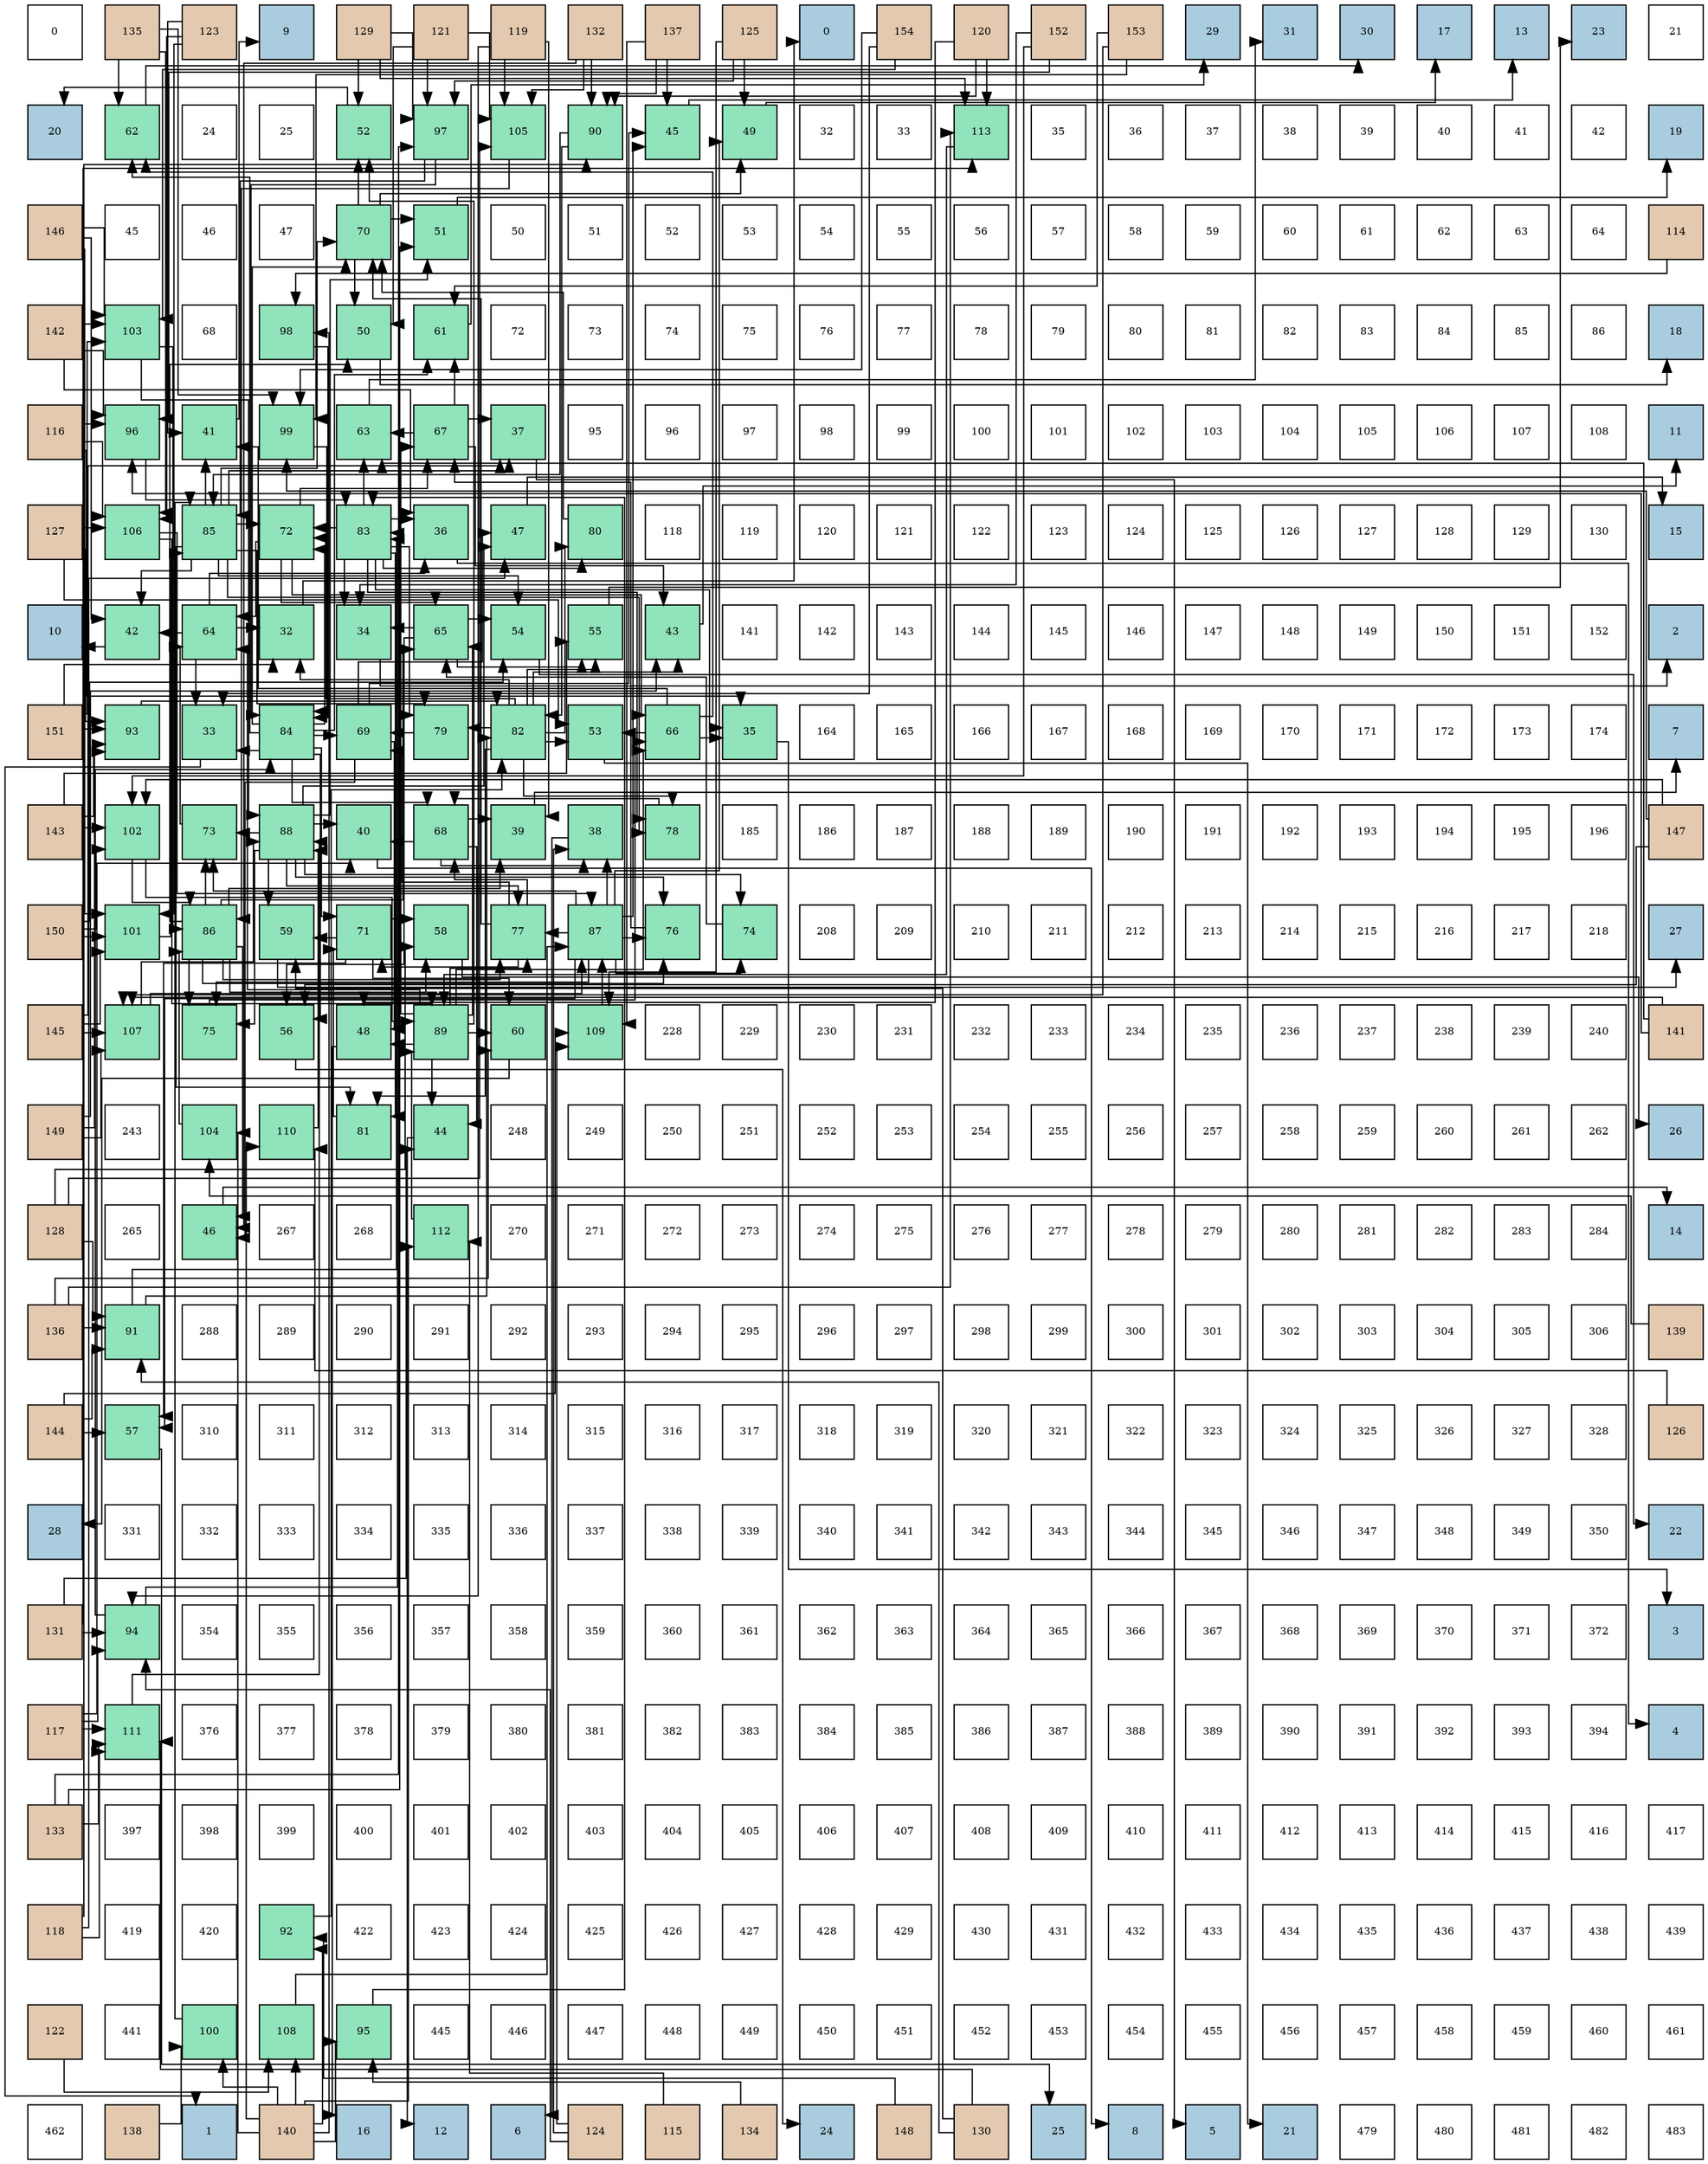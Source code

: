 digraph layout{
 rankdir=TB;
 splines=ortho;
 node [style=filled shape=square fixedsize=true width=0.6];
0[label="0", fontsize=8, fillcolor="#ffffff"];
1[label="135", fontsize=8, fillcolor="#e3c9af"];
2[label="123", fontsize=8, fillcolor="#e3c9af"];
3[label="9", fontsize=8, fillcolor="#a9ccde"];
4[label="129", fontsize=8, fillcolor="#e3c9af"];
5[label="121", fontsize=8, fillcolor="#e3c9af"];
6[label="119", fontsize=8, fillcolor="#e3c9af"];
7[label="132", fontsize=8, fillcolor="#e3c9af"];
8[label="137", fontsize=8, fillcolor="#e3c9af"];
9[label="125", fontsize=8, fillcolor="#e3c9af"];
10[label="0", fontsize=8, fillcolor="#a9ccde"];
11[label="154", fontsize=8, fillcolor="#e3c9af"];
12[label="120", fontsize=8, fillcolor="#e3c9af"];
13[label="152", fontsize=8, fillcolor="#e3c9af"];
14[label="153", fontsize=8, fillcolor="#e3c9af"];
15[label="29", fontsize=8, fillcolor="#a9ccde"];
16[label="31", fontsize=8, fillcolor="#a9ccde"];
17[label="30", fontsize=8, fillcolor="#a9ccde"];
18[label="17", fontsize=8, fillcolor="#a9ccde"];
19[label="13", fontsize=8, fillcolor="#a9ccde"];
20[label="23", fontsize=8, fillcolor="#a9ccde"];
21[label="21", fontsize=8, fillcolor="#ffffff"];
22[label="20", fontsize=8, fillcolor="#a9ccde"];
23[label="62", fontsize=8, fillcolor="#91e3bb"];
24[label="24", fontsize=8, fillcolor="#ffffff"];
25[label="25", fontsize=8, fillcolor="#ffffff"];
26[label="52", fontsize=8, fillcolor="#91e3bb"];
27[label="97", fontsize=8, fillcolor="#91e3bb"];
28[label="105", fontsize=8, fillcolor="#91e3bb"];
29[label="90", fontsize=8, fillcolor="#91e3bb"];
30[label="45", fontsize=8, fillcolor="#91e3bb"];
31[label="49", fontsize=8, fillcolor="#91e3bb"];
32[label="32", fontsize=8, fillcolor="#ffffff"];
33[label="33", fontsize=8, fillcolor="#ffffff"];
34[label="113", fontsize=8, fillcolor="#91e3bb"];
35[label="35", fontsize=8, fillcolor="#ffffff"];
36[label="36", fontsize=8, fillcolor="#ffffff"];
37[label="37", fontsize=8, fillcolor="#ffffff"];
38[label="38", fontsize=8, fillcolor="#ffffff"];
39[label="39", fontsize=8, fillcolor="#ffffff"];
40[label="40", fontsize=8, fillcolor="#ffffff"];
41[label="41", fontsize=8, fillcolor="#ffffff"];
42[label="42", fontsize=8, fillcolor="#ffffff"];
43[label="19", fontsize=8, fillcolor="#a9ccde"];
44[label="146", fontsize=8, fillcolor="#e3c9af"];
45[label="45", fontsize=8, fillcolor="#ffffff"];
46[label="46", fontsize=8, fillcolor="#ffffff"];
47[label="47", fontsize=8, fillcolor="#ffffff"];
48[label="70", fontsize=8, fillcolor="#91e3bb"];
49[label="51", fontsize=8, fillcolor="#91e3bb"];
50[label="50", fontsize=8, fillcolor="#ffffff"];
51[label="51", fontsize=8, fillcolor="#ffffff"];
52[label="52", fontsize=8, fillcolor="#ffffff"];
53[label="53", fontsize=8, fillcolor="#ffffff"];
54[label="54", fontsize=8, fillcolor="#ffffff"];
55[label="55", fontsize=8, fillcolor="#ffffff"];
56[label="56", fontsize=8, fillcolor="#ffffff"];
57[label="57", fontsize=8, fillcolor="#ffffff"];
58[label="58", fontsize=8, fillcolor="#ffffff"];
59[label="59", fontsize=8, fillcolor="#ffffff"];
60[label="60", fontsize=8, fillcolor="#ffffff"];
61[label="61", fontsize=8, fillcolor="#ffffff"];
62[label="62", fontsize=8, fillcolor="#ffffff"];
63[label="63", fontsize=8, fillcolor="#ffffff"];
64[label="64", fontsize=8, fillcolor="#ffffff"];
65[label="114", fontsize=8, fillcolor="#e3c9af"];
66[label="142", fontsize=8, fillcolor="#e3c9af"];
67[label="103", fontsize=8, fillcolor="#91e3bb"];
68[label="68", fontsize=8, fillcolor="#ffffff"];
69[label="98", fontsize=8, fillcolor="#91e3bb"];
70[label="50", fontsize=8, fillcolor="#91e3bb"];
71[label="61", fontsize=8, fillcolor="#91e3bb"];
72[label="72", fontsize=8, fillcolor="#ffffff"];
73[label="73", fontsize=8, fillcolor="#ffffff"];
74[label="74", fontsize=8, fillcolor="#ffffff"];
75[label="75", fontsize=8, fillcolor="#ffffff"];
76[label="76", fontsize=8, fillcolor="#ffffff"];
77[label="77", fontsize=8, fillcolor="#ffffff"];
78[label="78", fontsize=8, fillcolor="#ffffff"];
79[label="79", fontsize=8, fillcolor="#ffffff"];
80[label="80", fontsize=8, fillcolor="#ffffff"];
81[label="81", fontsize=8, fillcolor="#ffffff"];
82[label="82", fontsize=8, fillcolor="#ffffff"];
83[label="83", fontsize=8, fillcolor="#ffffff"];
84[label="84", fontsize=8, fillcolor="#ffffff"];
85[label="85", fontsize=8, fillcolor="#ffffff"];
86[label="86", fontsize=8, fillcolor="#ffffff"];
87[label="18", fontsize=8, fillcolor="#a9ccde"];
88[label="116", fontsize=8, fillcolor="#e3c9af"];
89[label="96", fontsize=8, fillcolor="#91e3bb"];
90[label="41", fontsize=8, fillcolor="#91e3bb"];
91[label="99", fontsize=8, fillcolor="#91e3bb"];
92[label="63", fontsize=8, fillcolor="#91e3bb"];
93[label="67", fontsize=8, fillcolor="#91e3bb"];
94[label="37", fontsize=8, fillcolor="#91e3bb"];
95[label="95", fontsize=8, fillcolor="#ffffff"];
96[label="96", fontsize=8, fillcolor="#ffffff"];
97[label="97", fontsize=8, fillcolor="#ffffff"];
98[label="98", fontsize=8, fillcolor="#ffffff"];
99[label="99", fontsize=8, fillcolor="#ffffff"];
100[label="100", fontsize=8, fillcolor="#ffffff"];
101[label="101", fontsize=8, fillcolor="#ffffff"];
102[label="102", fontsize=8, fillcolor="#ffffff"];
103[label="103", fontsize=8, fillcolor="#ffffff"];
104[label="104", fontsize=8, fillcolor="#ffffff"];
105[label="105", fontsize=8, fillcolor="#ffffff"];
106[label="106", fontsize=8, fillcolor="#ffffff"];
107[label="107", fontsize=8, fillcolor="#ffffff"];
108[label="108", fontsize=8, fillcolor="#ffffff"];
109[label="11", fontsize=8, fillcolor="#a9ccde"];
110[label="127", fontsize=8, fillcolor="#e3c9af"];
111[label="106", fontsize=8, fillcolor="#91e3bb"];
112[label="85", fontsize=8, fillcolor="#91e3bb"];
113[label="72", fontsize=8, fillcolor="#91e3bb"];
114[label="83", fontsize=8, fillcolor="#91e3bb"];
115[label="36", fontsize=8, fillcolor="#91e3bb"];
116[label="47", fontsize=8, fillcolor="#91e3bb"];
117[label="80", fontsize=8, fillcolor="#91e3bb"];
118[label="118", fontsize=8, fillcolor="#ffffff"];
119[label="119", fontsize=8, fillcolor="#ffffff"];
120[label="120", fontsize=8, fillcolor="#ffffff"];
121[label="121", fontsize=8, fillcolor="#ffffff"];
122[label="122", fontsize=8, fillcolor="#ffffff"];
123[label="123", fontsize=8, fillcolor="#ffffff"];
124[label="124", fontsize=8, fillcolor="#ffffff"];
125[label="125", fontsize=8, fillcolor="#ffffff"];
126[label="126", fontsize=8, fillcolor="#ffffff"];
127[label="127", fontsize=8, fillcolor="#ffffff"];
128[label="128", fontsize=8, fillcolor="#ffffff"];
129[label="129", fontsize=8, fillcolor="#ffffff"];
130[label="130", fontsize=8, fillcolor="#ffffff"];
131[label="15", fontsize=8, fillcolor="#a9ccde"];
132[label="10", fontsize=8, fillcolor="#a9ccde"];
133[label="42", fontsize=8, fillcolor="#91e3bb"];
134[label="64", fontsize=8, fillcolor="#91e3bb"];
135[label="32", fontsize=8, fillcolor="#91e3bb"];
136[label="34", fontsize=8, fillcolor="#91e3bb"];
137[label="65", fontsize=8, fillcolor="#91e3bb"];
138[label="54", fontsize=8, fillcolor="#91e3bb"];
139[label="55", fontsize=8, fillcolor="#91e3bb"];
140[label="43", fontsize=8, fillcolor="#91e3bb"];
141[label="141", fontsize=8, fillcolor="#ffffff"];
142[label="142", fontsize=8, fillcolor="#ffffff"];
143[label="143", fontsize=8, fillcolor="#ffffff"];
144[label="144", fontsize=8, fillcolor="#ffffff"];
145[label="145", fontsize=8, fillcolor="#ffffff"];
146[label="146", fontsize=8, fillcolor="#ffffff"];
147[label="147", fontsize=8, fillcolor="#ffffff"];
148[label="148", fontsize=8, fillcolor="#ffffff"];
149[label="149", fontsize=8, fillcolor="#ffffff"];
150[label="150", fontsize=8, fillcolor="#ffffff"];
151[label="151", fontsize=8, fillcolor="#ffffff"];
152[label="152", fontsize=8, fillcolor="#ffffff"];
153[label="2", fontsize=8, fillcolor="#a9ccde"];
154[label="151", fontsize=8, fillcolor="#e3c9af"];
155[label="93", fontsize=8, fillcolor="#91e3bb"];
156[label="33", fontsize=8, fillcolor="#91e3bb"];
157[label="84", fontsize=8, fillcolor="#91e3bb"];
158[label="69", fontsize=8, fillcolor="#91e3bb"];
159[label="79", fontsize=8, fillcolor="#91e3bb"];
160[label="82", fontsize=8, fillcolor="#91e3bb"];
161[label="53", fontsize=8, fillcolor="#91e3bb"];
162[label="66", fontsize=8, fillcolor="#91e3bb"];
163[label="35", fontsize=8, fillcolor="#91e3bb"];
164[label="164", fontsize=8, fillcolor="#ffffff"];
165[label="165", fontsize=8, fillcolor="#ffffff"];
166[label="166", fontsize=8, fillcolor="#ffffff"];
167[label="167", fontsize=8, fillcolor="#ffffff"];
168[label="168", fontsize=8, fillcolor="#ffffff"];
169[label="169", fontsize=8, fillcolor="#ffffff"];
170[label="170", fontsize=8, fillcolor="#ffffff"];
171[label="171", fontsize=8, fillcolor="#ffffff"];
172[label="172", fontsize=8, fillcolor="#ffffff"];
173[label="173", fontsize=8, fillcolor="#ffffff"];
174[label="174", fontsize=8, fillcolor="#ffffff"];
175[label="7", fontsize=8, fillcolor="#a9ccde"];
176[label="143", fontsize=8, fillcolor="#e3c9af"];
177[label="102", fontsize=8, fillcolor="#91e3bb"];
178[label="73", fontsize=8, fillcolor="#91e3bb"];
179[label="88", fontsize=8, fillcolor="#91e3bb"];
180[label="40", fontsize=8, fillcolor="#91e3bb"];
181[label="68", fontsize=8, fillcolor="#91e3bb"];
182[label="39", fontsize=8, fillcolor="#91e3bb"];
183[label="38", fontsize=8, fillcolor="#91e3bb"];
184[label="78", fontsize=8, fillcolor="#91e3bb"];
185[label="185", fontsize=8, fillcolor="#ffffff"];
186[label="186", fontsize=8, fillcolor="#ffffff"];
187[label="187", fontsize=8, fillcolor="#ffffff"];
188[label="188", fontsize=8, fillcolor="#ffffff"];
189[label="189", fontsize=8, fillcolor="#ffffff"];
190[label="190", fontsize=8, fillcolor="#ffffff"];
191[label="191", fontsize=8, fillcolor="#ffffff"];
192[label="192", fontsize=8, fillcolor="#ffffff"];
193[label="193", fontsize=8, fillcolor="#ffffff"];
194[label="194", fontsize=8, fillcolor="#ffffff"];
195[label="195", fontsize=8, fillcolor="#ffffff"];
196[label="196", fontsize=8, fillcolor="#ffffff"];
197[label="147", fontsize=8, fillcolor="#e3c9af"];
198[label="150", fontsize=8, fillcolor="#e3c9af"];
199[label="101", fontsize=8, fillcolor="#91e3bb"];
200[label="86", fontsize=8, fillcolor="#91e3bb"];
201[label="59", fontsize=8, fillcolor="#91e3bb"];
202[label="71", fontsize=8, fillcolor="#91e3bb"];
203[label="58", fontsize=8, fillcolor="#91e3bb"];
204[label="77", fontsize=8, fillcolor="#91e3bb"];
205[label="87", fontsize=8, fillcolor="#91e3bb"];
206[label="76", fontsize=8, fillcolor="#91e3bb"];
207[label="74", fontsize=8, fillcolor="#91e3bb"];
208[label="208", fontsize=8, fillcolor="#ffffff"];
209[label="209", fontsize=8, fillcolor="#ffffff"];
210[label="210", fontsize=8, fillcolor="#ffffff"];
211[label="211", fontsize=8, fillcolor="#ffffff"];
212[label="212", fontsize=8, fillcolor="#ffffff"];
213[label="213", fontsize=8, fillcolor="#ffffff"];
214[label="214", fontsize=8, fillcolor="#ffffff"];
215[label="215", fontsize=8, fillcolor="#ffffff"];
216[label="216", fontsize=8, fillcolor="#ffffff"];
217[label="217", fontsize=8, fillcolor="#ffffff"];
218[label="218", fontsize=8, fillcolor="#ffffff"];
219[label="27", fontsize=8, fillcolor="#a9ccde"];
220[label="145", fontsize=8, fillcolor="#e3c9af"];
221[label="107", fontsize=8, fillcolor="#91e3bb"];
222[label="75", fontsize=8, fillcolor="#91e3bb"];
223[label="56", fontsize=8, fillcolor="#91e3bb"];
224[label="48", fontsize=8, fillcolor="#91e3bb"];
225[label="89", fontsize=8, fillcolor="#91e3bb"];
226[label="60", fontsize=8, fillcolor="#91e3bb"];
227[label="109", fontsize=8, fillcolor="#91e3bb"];
228[label="228", fontsize=8, fillcolor="#ffffff"];
229[label="229", fontsize=8, fillcolor="#ffffff"];
230[label="230", fontsize=8, fillcolor="#ffffff"];
231[label="231", fontsize=8, fillcolor="#ffffff"];
232[label="232", fontsize=8, fillcolor="#ffffff"];
233[label="233", fontsize=8, fillcolor="#ffffff"];
234[label="234", fontsize=8, fillcolor="#ffffff"];
235[label="235", fontsize=8, fillcolor="#ffffff"];
236[label="236", fontsize=8, fillcolor="#ffffff"];
237[label="237", fontsize=8, fillcolor="#ffffff"];
238[label="238", fontsize=8, fillcolor="#ffffff"];
239[label="239", fontsize=8, fillcolor="#ffffff"];
240[label="240", fontsize=8, fillcolor="#ffffff"];
241[label="141", fontsize=8, fillcolor="#e3c9af"];
242[label="149", fontsize=8, fillcolor="#e3c9af"];
243[label="243", fontsize=8, fillcolor="#ffffff"];
244[label="104", fontsize=8, fillcolor="#91e3bb"];
245[label="110", fontsize=8, fillcolor="#91e3bb"];
246[label="81", fontsize=8, fillcolor="#91e3bb"];
247[label="44", fontsize=8, fillcolor="#91e3bb"];
248[label="248", fontsize=8, fillcolor="#ffffff"];
249[label="249", fontsize=8, fillcolor="#ffffff"];
250[label="250", fontsize=8, fillcolor="#ffffff"];
251[label="251", fontsize=8, fillcolor="#ffffff"];
252[label="252", fontsize=8, fillcolor="#ffffff"];
253[label="253", fontsize=8, fillcolor="#ffffff"];
254[label="254", fontsize=8, fillcolor="#ffffff"];
255[label="255", fontsize=8, fillcolor="#ffffff"];
256[label="256", fontsize=8, fillcolor="#ffffff"];
257[label="257", fontsize=8, fillcolor="#ffffff"];
258[label="258", fontsize=8, fillcolor="#ffffff"];
259[label="259", fontsize=8, fillcolor="#ffffff"];
260[label="260", fontsize=8, fillcolor="#ffffff"];
261[label="261", fontsize=8, fillcolor="#ffffff"];
262[label="262", fontsize=8, fillcolor="#ffffff"];
263[label="26", fontsize=8, fillcolor="#a9ccde"];
264[label="128", fontsize=8, fillcolor="#e3c9af"];
265[label="265", fontsize=8, fillcolor="#ffffff"];
266[label="46", fontsize=8, fillcolor="#91e3bb"];
267[label="267", fontsize=8, fillcolor="#ffffff"];
268[label="268", fontsize=8, fillcolor="#ffffff"];
269[label="112", fontsize=8, fillcolor="#91e3bb"];
270[label="270", fontsize=8, fillcolor="#ffffff"];
271[label="271", fontsize=8, fillcolor="#ffffff"];
272[label="272", fontsize=8, fillcolor="#ffffff"];
273[label="273", fontsize=8, fillcolor="#ffffff"];
274[label="274", fontsize=8, fillcolor="#ffffff"];
275[label="275", fontsize=8, fillcolor="#ffffff"];
276[label="276", fontsize=8, fillcolor="#ffffff"];
277[label="277", fontsize=8, fillcolor="#ffffff"];
278[label="278", fontsize=8, fillcolor="#ffffff"];
279[label="279", fontsize=8, fillcolor="#ffffff"];
280[label="280", fontsize=8, fillcolor="#ffffff"];
281[label="281", fontsize=8, fillcolor="#ffffff"];
282[label="282", fontsize=8, fillcolor="#ffffff"];
283[label="283", fontsize=8, fillcolor="#ffffff"];
284[label="284", fontsize=8, fillcolor="#ffffff"];
285[label="14", fontsize=8, fillcolor="#a9ccde"];
286[label="136", fontsize=8, fillcolor="#e3c9af"];
287[label="91", fontsize=8, fillcolor="#91e3bb"];
288[label="288", fontsize=8, fillcolor="#ffffff"];
289[label="289", fontsize=8, fillcolor="#ffffff"];
290[label="290", fontsize=8, fillcolor="#ffffff"];
291[label="291", fontsize=8, fillcolor="#ffffff"];
292[label="292", fontsize=8, fillcolor="#ffffff"];
293[label="293", fontsize=8, fillcolor="#ffffff"];
294[label="294", fontsize=8, fillcolor="#ffffff"];
295[label="295", fontsize=8, fillcolor="#ffffff"];
296[label="296", fontsize=8, fillcolor="#ffffff"];
297[label="297", fontsize=8, fillcolor="#ffffff"];
298[label="298", fontsize=8, fillcolor="#ffffff"];
299[label="299", fontsize=8, fillcolor="#ffffff"];
300[label="300", fontsize=8, fillcolor="#ffffff"];
301[label="301", fontsize=8, fillcolor="#ffffff"];
302[label="302", fontsize=8, fillcolor="#ffffff"];
303[label="303", fontsize=8, fillcolor="#ffffff"];
304[label="304", fontsize=8, fillcolor="#ffffff"];
305[label="305", fontsize=8, fillcolor="#ffffff"];
306[label="306", fontsize=8, fillcolor="#ffffff"];
307[label="139", fontsize=8, fillcolor="#e3c9af"];
308[label="144", fontsize=8, fillcolor="#e3c9af"];
309[label="57", fontsize=8, fillcolor="#91e3bb"];
310[label="310", fontsize=8, fillcolor="#ffffff"];
311[label="311", fontsize=8, fillcolor="#ffffff"];
312[label="312", fontsize=8, fillcolor="#ffffff"];
313[label="313", fontsize=8, fillcolor="#ffffff"];
314[label="314", fontsize=8, fillcolor="#ffffff"];
315[label="315", fontsize=8, fillcolor="#ffffff"];
316[label="316", fontsize=8, fillcolor="#ffffff"];
317[label="317", fontsize=8, fillcolor="#ffffff"];
318[label="318", fontsize=8, fillcolor="#ffffff"];
319[label="319", fontsize=8, fillcolor="#ffffff"];
320[label="320", fontsize=8, fillcolor="#ffffff"];
321[label="321", fontsize=8, fillcolor="#ffffff"];
322[label="322", fontsize=8, fillcolor="#ffffff"];
323[label="323", fontsize=8, fillcolor="#ffffff"];
324[label="324", fontsize=8, fillcolor="#ffffff"];
325[label="325", fontsize=8, fillcolor="#ffffff"];
326[label="326", fontsize=8, fillcolor="#ffffff"];
327[label="327", fontsize=8, fillcolor="#ffffff"];
328[label="328", fontsize=8, fillcolor="#ffffff"];
329[label="126", fontsize=8, fillcolor="#e3c9af"];
330[label="28", fontsize=8, fillcolor="#a9ccde"];
331[label="331", fontsize=8, fillcolor="#ffffff"];
332[label="332", fontsize=8, fillcolor="#ffffff"];
333[label="333", fontsize=8, fillcolor="#ffffff"];
334[label="334", fontsize=8, fillcolor="#ffffff"];
335[label="335", fontsize=8, fillcolor="#ffffff"];
336[label="336", fontsize=8, fillcolor="#ffffff"];
337[label="337", fontsize=8, fillcolor="#ffffff"];
338[label="338", fontsize=8, fillcolor="#ffffff"];
339[label="339", fontsize=8, fillcolor="#ffffff"];
340[label="340", fontsize=8, fillcolor="#ffffff"];
341[label="341", fontsize=8, fillcolor="#ffffff"];
342[label="342", fontsize=8, fillcolor="#ffffff"];
343[label="343", fontsize=8, fillcolor="#ffffff"];
344[label="344", fontsize=8, fillcolor="#ffffff"];
345[label="345", fontsize=8, fillcolor="#ffffff"];
346[label="346", fontsize=8, fillcolor="#ffffff"];
347[label="347", fontsize=8, fillcolor="#ffffff"];
348[label="348", fontsize=8, fillcolor="#ffffff"];
349[label="349", fontsize=8, fillcolor="#ffffff"];
350[label="350", fontsize=8, fillcolor="#ffffff"];
351[label="22", fontsize=8, fillcolor="#a9ccde"];
352[label="131", fontsize=8, fillcolor="#e3c9af"];
353[label="94", fontsize=8, fillcolor="#91e3bb"];
354[label="354", fontsize=8, fillcolor="#ffffff"];
355[label="355", fontsize=8, fillcolor="#ffffff"];
356[label="356", fontsize=8, fillcolor="#ffffff"];
357[label="357", fontsize=8, fillcolor="#ffffff"];
358[label="358", fontsize=8, fillcolor="#ffffff"];
359[label="359", fontsize=8, fillcolor="#ffffff"];
360[label="360", fontsize=8, fillcolor="#ffffff"];
361[label="361", fontsize=8, fillcolor="#ffffff"];
362[label="362", fontsize=8, fillcolor="#ffffff"];
363[label="363", fontsize=8, fillcolor="#ffffff"];
364[label="364", fontsize=8, fillcolor="#ffffff"];
365[label="365", fontsize=8, fillcolor="#ffffff"];
366[label="366", fontsize=8, fillcolor="#ffffff"];
367[label="367", fontsize=8, fillcolor="#ffffff"];
368[label="368", fontsize=8, fillcolor="#ffffff"];
369[label="369", fontsize=8, fillcolor="#ffffff"];
370[label="370", fontsize=8, fillcolor="#ffffff"];
371[label="371", fontsize=8, fillcolor="#ffffff"];
372[label="372", fontsize=8, fillcolor="#ffffff"];
373[label="3", fontsize=8, fillcolor="#a9ccde"];
374[label="117", fontsize=8, fillcolor="#e3c9af"];
375[label="111", fontsize=8, fillcolor="#91e3bb"];
376[label="376", fontsize=8, fillcolor="#ffffff"];
377[label="377", fontsize=8, fillcolor="#ffffff"];
378[label="378", fontsize=8, fillcolor="#ffffff"];
379[label="379", fontsize=8, fillcolor="#ffffff"];
380[label="380", fontsize=8, fillcolor="#ffffff"];
381[label="381", fontsize=8, fillcolor="#ffffff"];
382[label="382", fontsize=8, fillcolor="#ffffff"];
383[label="383", fontsize=8, fillcolor="#ffffff"];
384[label="384", fontsize=8, fillcolor="#ffffff"];
385[label="385", fontsize=8, fillcolor="#ffffff"];
386[label="386", fontsize=8, fillcolor="#ffffff"];
387[label="387", fontsize=8, fillcolor="#ffffff"];
388[label="388", fontsize=8, fillcolor="#ffffff"];
389[label="389", fontsize=8, fillcolor="#ffffff"];
390[label="390", fontsize=8, fillcolor="#ffffff"];
391[label="391", fontsize=8, fillcolor="#ffffff"];
392[label="392", fontsize=8, fillcolor="#ffffff"];
393[label="393", fontsize=8, fillcolor="#ffffff"];
394[label="394", fontsize=8, fillcolor="#ffffff"];
395[label="4", fontsize=8, fillcolor="#a9ccde"];
396[label="133", fontsize=8, fillcolor="#e3c9af"];
397[label="397", fontsize=8, fillcolor="#ffffff"];
398[label="398", fontsize=8, fillcolor="#ffffff"];
399[label="399", fontsize=8, fillcolor="#ffffff"];
400[label="400", fontsize=8, fillcolor="#ffffff"];
401[label="401", fontsize=8, fillcolor="#ffffff"];
402[label="402", fontsize=8, fillcolor="#ffffff"];
403[label="403", fontsize=8, fillcolor="#ffffff"];
404[label="404", fontsize=8, fillcolor="#ffffff"];
405[label="405", fontsize=8, fillcolor="#ffffff"];
406[label="406", fontsize=8, fillcolor="#ffffff"];
407[label="407", fontsize=8, fillcolor="#ffffff"];
408[label="408", fontsize=8, fillcolor="#ffffff"];
409[label="409", fontsize=8, fillcolor="#ffffff"];
410[label="410", fontsize=8, fillcolor="#ffffff"];
411[label="411", fontsize=8, fillcolor="#ffffff"];
412[label="412", fontsize=8, fillcolor="#ffffff"];
413[label="413", fontsize=8, fillcolor="#ffffff"];
414[label="414", fontsize=8, fillcolor="#ffffff"];
415[label="415", fontsize=8, fillcolor="#ffffff"];
416[label="416", fontsize=8, fillcolor="#ffffff"];
417[label="417", fontsize=8, fillcolor="#ffffff"];
418[label="118", fontsize=8, fillcolor="#e3c9af"];
419[label="419", fontsize=8, fillcolor="#ffffff"];
420[label="420", fontsize=8, fillcolor="#ffffff"];
421[label="92", fontsize=8, fillcolor="#91e3bb"];
422[label="422", fontsize=8, fillcolor="#ffffff"];
423[label="423", fontsize=8, fillcolor="#ffffff"];
424[label="424", fontsize=8, fillcolor="#ffffff"];
425[label="425", fontsize=8, fillcolor="#ffffff"];
426[label="426", fontsize=8, fillcolor="#ffffff"];
427[label="427", fontsize=8, fillcolor="#ffffff"];
428[label="428", fontsize=8, fillcolor="#ffffff"];
429[label="429", fontsize=8, fillcolor="#ffffff"];
430[label="430", fontsize=8, fillcolor="#ffffff"];
431[label="431", fontsize=8, fillcolor="#ffffff"];
432[label="432", fontsize=8, fillcolor="#ffffff"];
433[label="433", fontsize=8, fillcolor="#ffffff"];
434[label="434", fontsize=8, fillcolor="#ffffff"];
435[label="435", fontsize=8, fillcolor="#ffffff"];
436[label="436", fontsize=8, fillcolor="#ffffff"];
437[label="437", fontsize=8, fillcolor="#ffffff"];
438[label="438", fontsize=8, fillcolor="#ffffff"];
439[label="439", fontsize=8, fillcolor="#ffffff"];
440[label="122", fontsize=8, fillcolor="#e3c9af"];
441[label="441", fontsize=8, fillcolor="#ffffff"];
442[label="100", fontsize=8, fillcolor="#91e3bb"];
443[label="108", fontsize=8, fillcolor="#91e3bb"];
444[label="95", fontsize=8, fillcolor="#91e3bb"];
445[label="445", fontsize=8, fillcolor="#ffffff"];
446[label="446", fontsize=8, fillcolor="#ffffff"];
447[label="447", fontsize=8, fillcolor="#ffffff"];
448[label="448", fontsize=8, fillcolor="#ffffff"];
449[label="449", fontsize=8, fillcolor="#ffffff"];
450[label="450", fontsize=8, fillcolor="#ffffff"];
451[label="451", fontsize=8, fillcolor="#ffffff"];
452[label="452", fontsize=8, fillcolor="#ffffff"];
453[label="453", fontsize=8, fillcolor="#ffffff"];
454[label="454", fontsize=8, fillcolor="#ffffff"];
455[label="455", fontsize=8, fillcolor="#ffffff"];
456[label="456", fontsize=8, fillcolor="#ffffff"];
457[label="457", fontsize=8, fillcolor="#ffffff"];
458[label="458", fontsize=8, fillcolor="#ffffff"];
459[label="459", fontsize=8, fillcolor="#ffffff"];
460[label="460", fontsize=8, fillcolor="#ffffff"];
461[label="461", fontsize=8, fillcolor="#ffffff"];
462[label="462", fontsize=8, fillcolor="#ffffff"];
463[label="138", fontsize=8, fillcolor="#e3c9af"];
464[label="1", fontsize=8, fillcolor="#a9ccde"];
465[label="140", fontsize=8, fillcolor="#e3c9af"];
466[label="16", fontsize=8, fillcolor="#a9ccde"];
467[label="12", fontsize=8, fillcolor="#a9ccde"];
468[label="6", fontsize=8, fillcolor="#a9ccde"];
469[label="124", fontsize=8, fillcolor="#e3c9af"];
470[label="115", fontsize=8, fillcolor="#e3c9af"];
471[label="134", fontsize=8, fillcolor="#e3c9af"];
472[label="24", fontsize=8, fillcolor="#a9ccde"];
473[label="148", fontsize=8, fillcolor="#e3c9af"];
474[label="130", fontsize=8, fillcolor="#e3c9af"];
475[label="25", fontsize=8, fillcolor="#a9ccde"];
476[label="8", fontsize=8, fillcolor="#a9ccde"];
477[label="5", fontsize=8, fillcolor="#a9ccde"];
478[label="21", fontsize=8, fillcolor="#a9ccde"];
479[label="479", fontsize=8, fillcolor="#ffffff"];
480[label="480", fontsize=8, fillcolor="#ffffff"];
481[label="481", fontsize=8, fillcolor="#ffffff"];
482[label="482", fontsize=8, fillcolor="#ffffff"];
483[label="483", fontsize=8, fillcolor="#ffffff"];
edge [constraint=false, style=vis];135 -> 10;
156 -> 464;
136 -> 153;
163 -> 373;
115 -> 395;
94 -> 477;
183 -> 468;
182 -> 175;
180 -> 476;
90 -> 3;
133 -> 132;
140 -> 109;
247 -> 467;
30 -> 19;
266 -> 285;
116 -> 131;
224 -> 466;
31 -> 18;
70 -> 87;
49 -> 43;
26 -> 22;
161 -> 478;
138 -> 351;
139 -> 20;
223 -> 472;
309 -> 475;
203 -> 263;
201 -> 219;
226 -> 330;
71 -> 15;
23 -> 17;
92 -> 16;
134 -> 135;
134 -> 156;
134 -> 115;
134 -> 133;
137 -> 136;
137 -> 138;
137 -> 139;
137 -> 223;
162 -> 163;
162 -> 90;
162 -> 161;
162 -> 23;
93 -> 94;
93 -> 140;
93 -> 71;
93 -> 92;
181 -> 183;
181 -> 182;
181 -> 180;
181 -> 247;
158 -> 30;
158 -> 266;
158 -> 116;
158 -> 224;
48 -> 31;
48 -> 70;
48 -> 49;
48 -> 26;
202 -> 309;
202 -> 203;
202 -> 201;
202 -> 226;
113 -> 134;
113 -> 137;
113 -> 162;
113 -> 93;
178 -> 134;
207 -> 137;
222 -> 162;
206 -> 93;
204 -> 181;
204 -> 158;
204 -> 48;
204 -> 202;
184 -> 181;
159 -> 158;
117 -> 48;
246 -> 202;
160 -> 135;
160 -> 140;
160 -> 161;
160 -> 139;
160 -> 113;
160 -> 184;
160 -> 159;
160 -> 117;
160 -> 246;
114 -> 136;
114 -> 163;
114 -> 115;
114 -> 92;
114 -> 113;
114 -> 184;
114 -> 159;
114 -> 117;
114 -> 246;
157 -> 156;
157 -> 223;
157 -> 71;
157 -> 23;
157 -> 181;
157 -> 158;
157 -> 48;
157 -> 202;
157 -> 113;
112 -> 94;
112 -> 90;
112 -> 133;
112 -> 138;
112 -> 48;
112 -> 113;
112 -> 184;
112 -> 159;
112 -> 246;
200 -> 182;
200 -> 266;
200 -> 70;
200 -> 203;
200 -> 137;
200 -> 178;
200 -> 222;
200 -> 206;
200 -> 204;
205 -> 183;
205 -> 30;
205 -> 31;
205 -> 309;
205 -> 178;
205 -> 207;
205 -> 222;
205 -> 206;
205 -> 204;
179 -> 180;
179 -> 116;
179 -> 49;
179 -> 201;
179 -> 178;
179 -> 207;
179 -> 222;
179 -> 206;
179 -> 204;
225 -> 247;
225 -> 224;
225 -> 26;
225 -> 226;
225 -> 134;
225 -> 137;
225 -> 162;
225 -> 93;
225 -> 204;
29 -> 160;
29 -> 112;
287 -> 160;
287 -> 114;
421 -> 160;
155 -> 160;
353 -> 114;
353 -> 157;
444 -> 114;
89 -> 114;
27 -> 157;
27 -> 112;
69 -> 157;
91 -> 157;
442 -> 112;
199 -> 112;
177 -> 200;
177 -> 225;
67 -> 200;
67 -> 179;
244 -> 200;
28 -> 200;
111 -> 205;
111 -> 225;
221 -> 205;
221 -> 179;
443 -> 205;
227 -> 205;
245 -> 179;
375 -> 179;
269 -> 225;
34 -> 225;
65 -> 69;
470 -> 269;
88 -> 163;
88 -> 89;
88 -> 111;
374 -> 180;
374 -> 353;
374 -> 375;
418 -> 116;
418 -> 29;
418 -> 375;
6 -> 182;
6 -> 353;
6 -> 28;
12 -> 224;
12 -> 29;
12 -> 34;
5 -> 70;
5 -> 27;
5 -> 28;
440 -> 443;
2 -> 90;
2 -> 199;
2 -> 111;
469 -> 183;
469 -> 353;
469 -> 227;
9 -> 31;
9 -> 27;
9 -> 227;
329 -> 245;
110 -> 161;
110 -> 155;
110 -> 111;
264 -> 203;
264 -> 287;
264 -> 28;
4 -> 26;
4 -> 27;
4 -> 34;
474 -> 201;
474 -> 287;
474 -> 375;
352 -> 247;
352 -> 353;
352 -> 34;
7 -> 266;
7 -> 29;
7 -> 28;
396 -> 49;
396 -> 27;
396 -> 375;
471 -> 444;
1 -> 23;
1 -> 91;
1 -> 111;
286 -> 226;
286 -> 287;
286 -> 34;
8 -> 30;
8 -> 29;
8 -> 227;
463 -> 442;
307 -> 244;
465 -> 421;
465 -> 444;
465 -> 69;
465 -> 442;
465 -> 244;
465 -> 443;
465 -> 245;
465 -> 269;
241 -> 92;
241 -> 89;
241 -> 221;
66 -> 115;
66 -> 89;
66 -> 67;
176 -> 139;
176 -> 155;
176 -> 177;
308 -> 309;
308 -> 287;
308 -> 227;
220 -> 94;
220 -> 199;
220 -> 221;
44 -> 133;
44 -> 199;
44 -> 67;
197 -> 223;
197 -> 91;
197 -> 177;
473 -> 421;
242 -> 140;
242 -> 155;
242 -> 221;
198 -> 138;
198 -> 199;
198 -> 177;
154 -> 135;
154 -> 155;
154 -> 67;
13 -> 136;
13 -> 89;
13 -> 177;
14 -> 71;
14 -> 91;
14 -> 221;
11 -> 156;
11 -> 91;
11 -> 67;
edge [constraint=true, style=invis];
0 -> 22 -> 44 -> 66 -> 88 -> 110 -> 132 -> 154 -> 176 -> 198 -> 220 -> 242 -> 264 -> 286 -> 308 -> 330 -> 352 -> 374 -> 396 -> 418 -> 440 -> 462;
1 -> 23 -> 45 -> 67 -> 89 -> 111 -> 133 -> 155 -> 177 -> 199 -> 221 -> 243 -> 265 -> 287 -> 309 -> 331 -> 353 -> 375 -> 397 -> 419 -> 441 -> 463;
2 -> 24 -> 46 -> 68 -> 90 -> 112 -> 134 -> 156 -> 178 -> 200 -> 222 -> 244 -> 266 -> 288 -> 310 -> 332 -> 354 -> 376 -> 398 -> 420 -> 442 -> 464;
3 -> 25 -> 47 -> 69 -> 91 -> 113 -> 135 -> 157 -> 179 -> 201 -> 223 -> 245 -> 267 -> 289 -> 311 -> 333 -> 355 -> 377 -> 399 -> 421 -> 443 -> 465;
4 -> 26 -> 48 -> 70 -> 92 -> 114 -> 136 -> 158 -> 180 -> 202 -> 224 -> 246 -> 268 -> 290 -> 312 -> 334 -> 356 -> 378 -> 400 -> 422 -> 444 -> 466;
5 -> 27 -> 49 -> 71 -> 93 -> 115 -> 137 -> 159 -> 181 -> 203 -> 225 -> 247 -> 269 -> 291 -> 313 -> 335 -> 357 -> 379 -> 401 -> 423 -> 445 -> 467;
6 -> 28 -> 50 -> 72 -> 94 -> 116 -> 138 -> 160 -> 182 -> 204 -> 226 -> 248 -> 270 -> 292 -> 314 -> 336 -> 358 -> 380 -> 402 -> 424 -> 446 -> 468;
7 -> 29 -> 51 -> 73 -> 95 -> 117 -> 139 -> 161 -> 183 -> 205 -> 227 -> 249 -> 271 -> 293 -> 315 -> 337 -> 359 -> 381 -> 403 -> 425 -> 447 -> 469;
8 -> 30 -> 52 -> 74 -> 96 -> 118 -> 140 -> 162 -> 184 -> 206 -> 228 -> 250 -> 272 -> 294 -> 316 -> 338 -> 360 -> 382 -> 404 -> 426 -> 448 -> 470;
9 -> 31 -> 53 -> 75 -> 97 -> 119 -> 141 -> 163 -> 185 -> 207 -> 229 -> 251 -> 273 -> 295 -> 317 -> 339 -> 361 -> 383 -> 405 -> 427 -> 449 -> 471;
10 -> 32 -> 54 -> 76 -> 98 -> 120 -> 142 -> 164 -> 186 -> 208 -> 230 -> 252 -> 274 -> 296 -> 318 -> 340 -> 362 -> 384 -> 406 -> 428 -> 450 -> 472;
11 -> 33 -> 55 -> 77 -> 99 -> 121 -> 143 -> 165 -> 187 -> 209 -> 231 -> 253 -> 275 -> 297 -> 319 -> 341 -> 363 -> 385 -> 407 -> 429 -> 451 -> 473;
12 -> 34 -> 56 -> 78 -> 100 -> 122 -> 144 -> 166 -> 188 -> 210 -> 232 -> 254 -> 276 -> 298 -> 320 -> 342 -> 364 -> 386 -> 408 -> 430 -> 452 -> 474;
13 -> 35 -> 57 -> 79 -> 101 -> 123 -> 145 -> 167 -> 189 -> 211 -> 233 -> 255 -> 277 -> 299 -> 321 -> 343 -> 365 -> 387 -> 409 -> 431 -> 453 -> 475;
14 -> 36 -> 58 -> 80 -> 102 -> 124 -> 146 -> 168 -> 190 -> 212 -> 234 -> 256 -> 278 -> 300 -> 322 -> 344 -> 366 -> 388 -> 410 -> 432 -> 454 -> 476;
15 -> 37 -> 59 -> 81 -> 103 -> 125 -> 147 -> 169 -> 191 -> 213 -> 235 -> 257 -> 279 -> 301 -> 323 -> 345 -> 367 -> 389 -> 411 -> 433 -> 455 -> 477;
16 -> 38 -> 60 -> 82 -> 104 -> 126 -> 148 -> 170 -> 192 -> 214 -> 236 -> 258 -> 280 -> 302 -> 324 -> 346 -> 368 -> 390 -> 412 -> 434 -> 456 -> 478;
17 -> 39 -> 61 -> 83 -> 105 -> 127 -> 149 -> 171 -> 193 -> 215 -> 237 -> 259 -> 281 -> 303 -> 325 -> 347 -> 369 -> 391 -> 413 -> 435 -> 457 -> 479;
18 -> 40 -> 62 -> 84 -> 106 -> 128 -> 150 -> 172 -> 194 -> 216 -> 238 -> 260 -> 282 -> 304 -> 326 -> 348 -> 370 -> 392 -> 414 -> 436 -> 458 -> 480;
19 -> 41 -> 63 -> 85 -> 107 -> 129 -> 151 -> 173 -> 195 -> 217 -> 239 -> 261 -> 283 -> 305 -> 327 -> 349 -> 371 -> 393 -> 415 -> 437 -> 459 -> 481;
20 -> 42 -> 64 -> 86 -> 108 -> 130 -> 152 -> 174 -> 196 -> 218 -> 240 -> 262 -> 284 -> 306 -> 328 -> 350 -> 372 -> 394 -> 416 -> 438 -> 460 -> 482;
21 -> 43 -> 65 -> 87 -> 109 -> 131 -> 153 -> 175 -> 197 -> 219 -> 241 -> 263 -> 285 -> 307 -> 329 -> 351 -> 373 -> 395 -> 417 -> 439 -> 461 -> 483;
rank = same {0 -> 1 -> 2 -> 3 -> 4 -> 5 -> 6 -> 7 -> 8 -> 9 -> 10 -> 11 -> 12 -> 13 -> 14 -> 15 -> 16 -> 17 -> 18 -> 19 -> 20 -> 21};
rank = same {22 -> 23 -> 24 -> 25 -> 26 -> 27 -> 28 -> 29 -> 30 -> 31 -> 32 -> 33 -> 34 -> 35 -> 36 -> 37 -> 38 -> 39 -> 40 -> 41 -> 42 -> 43};
rank = same {44 -> 45 -> 46 -> 47 -> 48 -> 49 -> 50 -> 51 -> 52 -> 53 -> 54 -> 55 -> 56 -> 57 -> 58 -> 59 -> 60 -> 61 -> 62 -> 63 -> 64 -> 65};
rank = same {66 -> 67 -> 68 -> 69 -> 70 -> 71 -> 72 -> 73 -> 74 -> 75 -> 76 -> 77 -> 78 -> 79 -> 80 -> 81 -> 82 -> 83 -> 84 -> 85 -> 86 -> 87};
rank = same {88 -> 89 -> 90 -> 91 -> 92 -> 93 -> 94 -> 95 -> 96 -> 97 -> 98 -> 99 -> 100 -> 101 -> 102 -> 103 -> 104 -> 105 -> 106 -> 107 -> 108 -> 109};
rank = same {110 -> 111 -> 112 -> 113 -> 114 -> 115 -> 116 -> 117 -> 118 -> 119 -> 120 -> 121 -> 122 -> 123 -> 124 -> 125 -> 126 -> 127 -> 128 -> 129 -> 130 -> 131};
rank = same {132 -> 133 -> 134 -> 135 -> 136 -> 137 -> 138 -> 139 -> 140 -> 141 -> 142 -> 143 -> 144 -> 145 -> 146 -> 147 -> 148 -> 149 -> 150 -> 151 -> 152 -> 153};
rank = same {154 -> 155 -> 156 -> 157 -> 158 -> 159 -> 160 -> 161 -> 162 -> 163 -> 164 -> 165 -> 166 -> 167 -> 168 -> 169 -> 170 -> 171 -> 172 -> 173 -> 174 -> 175};
rank = same {176 -> 177 -> 178 -> 179 -> 180 -> 181 -> 182 -> 183 -> 184 -> 185 -> 186 -> 187 -> 188 -> 189 -> 190 -> 191 -> 192 -> 193 -> 194 -> 195 -> 196 -> 197};
rank = same {198 -> 199 -> 200 -> 201 -> 202 -> 203 -> 204 -> 205 -> 206 -> 207 -> 208 -> 209 -> 210 -> 211 -> 212 -> 213 -> 214 -> 215 -> 216 -> 217 -> 218 -> 219};
rank = same {220 -> 221 -> 222 -> 223 -> 224 -> 225 -> 226 -> 227 -> 228 -> 229 -> 230 -> 231 -> 232 -> 233 -> 234 -> 235 -> 236 -> 237 -> 238 -> 239 -> 240 -> 241};
rank = same {242 -> 243 -> 244 -> 245 -> 246 -> 247 -> 248 -> 249 -> 250 -> 251 -> 252 -> 253 -> 254 -> 255 -> 256 -> 257 -> 258 -> 259 -> 260 -> 261 -> 262 -> 263};
rank = same {264 -> 265 -> 266 -> 267 -> 268 -> 269 -> 270 -> 271 -> 272 -> 273 -> 274 -> 275 -> 276 -> 277 -> 278 -> 279 -> 280 -> 281 -> 282 -> 283 -> 284 -> 285};
rank = same {286 -> 287 -> 288 -> 289 -> 290 -> 291 -> 292 -> 293 -> 294 -> 295 -> 296 -> 297 -> 298 -> 299 -> 300 -> 301 -> 302 -> 303 -> 304 -> 305 -> 306 -> 307};
rank = same {308 -> 309 -> 310 -> 311 -> 312 -> 313 -> 314 -> 315 -> 316 -> 317 -> 318 -> 319 -> 320 -> 321 -> 322 -> 323 -> 324 -> 325 -> 326 -> 327 -> 328 -> 329};
rank = same {330 -> 331 -> 332 -> 333 -> 334 -> 335 -> 336 -> 337 -> 338 -> 339 -> 340 -> 341 -> 342 -> 343 -> 344 -> 345 -> 346 -> 347 -> 348 -> 349 -> 350 -> 351};
rank = same {352 -> 353 -> 354 -> 355 -> 356 -> 357 -> 358 -> 359 -> 360 -> 361 -> 362 -> 363 -> 364 -> 365 -> 366 -> 367 -> 368 -> 369 -> 370 -> 371 -> 372 -> 373};
rank = same {374 -> 375 -> 376 -> 377 -> 378 -> 379 -> 380 -> 381 -> 382 -> 383 -> 384 -> 385 -> 386 -> 387 -> 388 -> 389 -> 390 -> 391 -> 392 -> 393 -> 394 -> 395};
rank = same {396 -> 397 -> 398 -> 399 -> 400 -> 401 -> 402 -> 403 -> 404 -> 405 -> 406 -> 407 -> 408 -> 409 -> 410 -> 411 -> 412 -> 413 -> 414 -> 415 -> 416 -> 417};
rank = same {418 -> 419 -> 420 -> 421 -> 422 -> 423 -> 424 -> 425 -> 426 -> 427 -> 428 -> 429 -> 430 -> 431 -> 432 -> 433 -> 434 -> 435 -> 436 -> 437 -> 438 -> 439};
rank = same {440 -> 441 -> 442 -> 443 -> 444 -> 445 -> 446 -> 447 -> 448 -> 449 -> 450 -> 451 -> 452 -> 453 -> 454 -> 455 -> 456 -> 457 -> 458 -> 459 -> 460 -> 461};
rank = same {462 -> 463 -> 464 -> 465 -> 466 -> 467 -> 468 -> 469 -> 470 -> 471 -> 472 -> 473 -> 474 -> 475 -> 476 -> 477 -> 478 -> 479 -> 480 -> 481 -> 482 -> 483};
}